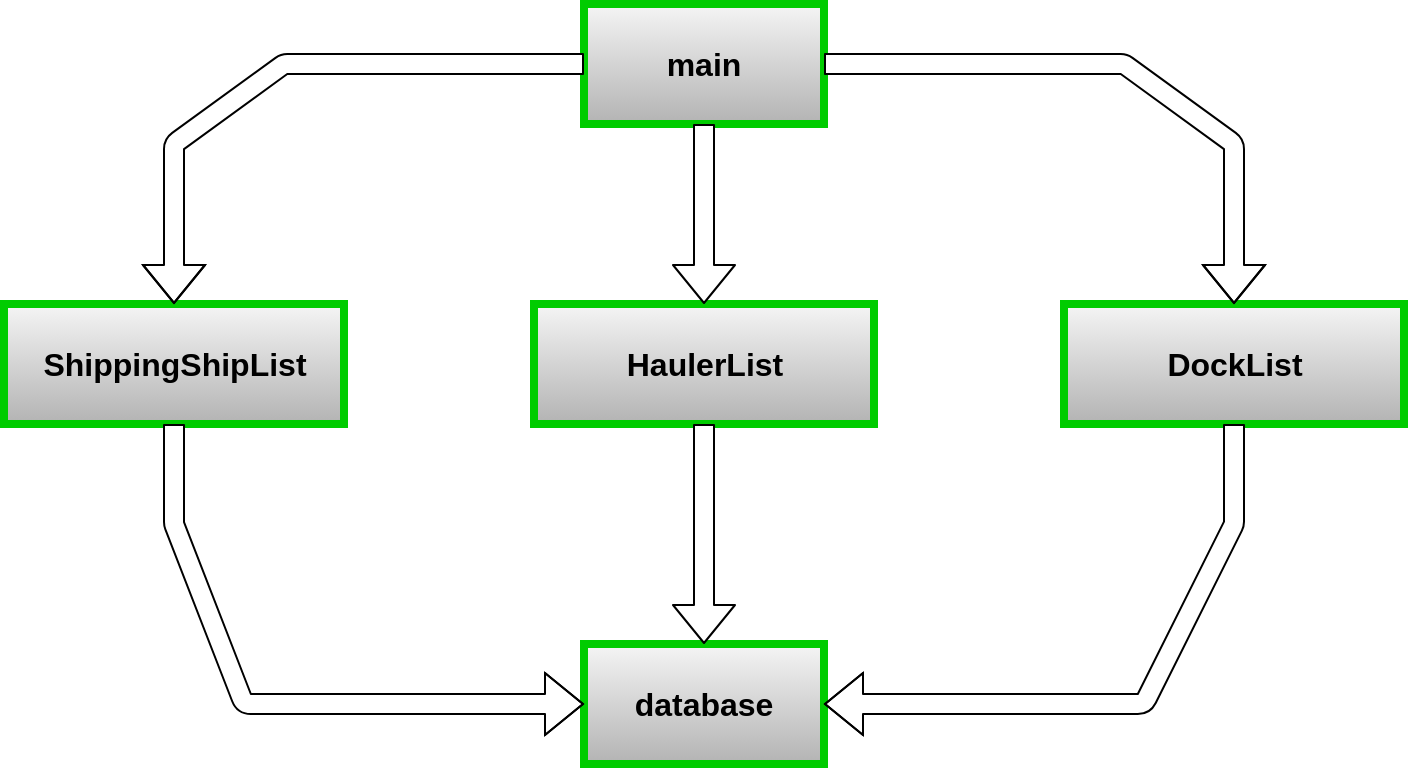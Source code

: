 <mxfile>
    <diagram id="AZx40asFmQuckyMl9bsK" name="Page-1">
        <mxGraphModel dx="1451" dy="779" grid="1" gridSize="10" guides="1" tooltips="1" connect="1" arrows="1" fold="1" page="1" pageScale="1" pageWidth="850" pageHeight="1100" math="0" shadow="0">
            <root>
                <mxCell id="0"/>
                <mxCell id="1" parent="0"/>
                <mxCell id="5" value="" style="group" parent="1" vertex="1" connectable="0">
                    <mxGeometry x="350" y="120" width="120" height="60" as="geometry"/>
                </mxCell>
                <mxCell id="2" value="" style="whiteSpace=wrap;html=1;fillColor=#f5f5f5;strokeColor=#00CC00;gradientColor=#b3b3b3;strokeWidth=4;perimeterSpacing=0;fontStyle=1;fontColor=#000000;" parent="5" vertex="1">
                    <mxGeometry width="120" height="60" as="geometry"/>
                </mxCell>
                <mxCell id="4" value="main" style="text;strokeColor=none;align=center;fillColor=none;html=1;verticalAlign=middle;whiteSpace=wrap;rounded=0;strokeWidth=4;fontColor=#000000;fontSize=16;fontStyle=1" parent="5" vertex="1">
                    <mxGeometry x="30" y="15" width="60" height="30" as="geometry"/>
                </mxCell>
                <mxCell id="6" value="" style="group" parent="1" vertex="1" connectable="0">
                    <mxGeometry x="350" y="440" width="120" height="60" as="geometry"/>
                </mxCell>
                <mxCell id="7" value="" style="whiteSpace=wrap;html=1;fillColor=#f5f5f5;strokeColor=#00CC00;gradientColor=#b3b3b3;strokeWidth=4;perimeterSpacing=0;fontStyle=1;fontColor=#000000;" parent="6" vertex="1">
                    <mxGeometry width="120" height="60" as="geometry"/>
                </mxCell>
                <mxCell id="8" value="database" style="text;strokeColor=none;align=center;fillColor=none;html=1;verticalAlign=middle;whiteSpace=wrap;rounded=0;strokeWidth=4;fontColor=#000000;fontSize=16;fontStyle=1" parent="6" vertex="1">
                    <mxGeometry x="30" y="15" width="60" height="30" as="geometry"/>
                </mxCell>
                <mxCell id="10" value="" style="group" parent="1" vertex="1" connectable="0">
                    <mxGeometry x="60" y="270" width="170" height="60" as="geometry"/>
                </mxCell>
                <mxCell id="11" value="" style="whiteSpace=wrap;html=1;fillColor=#f5f5f5;strokeColor=#00CC00;gradientColor=#b3b3b3;strokeWidth=4;perimeterSpacing=0;fontStyle=1;fontColor=#000000;" parent="10" vertex="1">
                    <mxGeometry width="170" height="60" as="geometry"/>
                </mxCell>
                <mxCell id="12" value="ShippingShipList" style="text;strokeColor=none;align=center;fillColor=none;html=1;verticalAlign=middle;whiteSpace=wrap;rounded=0;strokeWidth=4;fontColor=#000000;fontSize=16;fontStyle=1" parent="10" vertex="1">
                    <mxGeometry x="42.5" y="15" width="85" height="30" as="geometry"/>
                </mxCell>
                <mxCell id="18" value="" style="edgeStyle=none;orthogonalLoop=1;jettySize=auto;html=1;fontSize=16;fontColor=#000000;shape=flexArrow;curved=1;exitX=0;exitY=0.5;exitDx=0;exitDy=0;entryX=0.5;entryY=0;entryDx=0;entryDy=0;fillColor=#FFFFFF;strokeWidth=1;startSize=6;" parent="1" source="2" target="11" edge="1">
                    <mxGeometry width="80" relative="1" as="geometry">
                        <mxPoint x="430" y="230" as="sourcePoint"/>
                        <mxPoint x="250" y="240" as="targetPoint"/>
                        <Array as="points">
                            <mxPoint x="290" y="150"/>
                            <mxPoint x="200" y="150"/>
                            <mxPoint x="145" y="190"/>
                        </Array>
                    </mxGeometry>
                </mxCell>
                <mxCell id="22" value="" style="group" parent="1" vertex="1" connectable="0">
                    <mxGeometry x="325" y="270" width="170" height="60" as="geometry"/>
                </mxCell>
                <mxCell id="23" value="" style="whiteSpace=wrap;html=1;fillColor=#f5f5f5;strokeColor=#00CC00;gradientColor=#b3b3b3;strokeWidth=4;perimeterSpacing=0;fontStyle=1;fontColor=#000000;" parent="22" vertex="1">
                    <mxGeometry width="170" height="60" as="geometry"/>
                </mxCell>
                <mxCell id="24" value="HaulerList" style="text;strokeColor=none;align=center;fillColor=none;html=1;verticalAlign=middle;whiteSpace=wrap;rounded=0;strokeWidth=4;fontColor=#000000;fontSize=16;fontStyle=1" parent="22" vertex="1">
                    <mxGeometry x="42.5" y="15" width="85" height="30" as="geometry"/>
                </mxCell>
                <mxCell id="26" value="" style="group" parent="1" vertex="1" connectable="0">
                    <mxGeometry x="590" y="270" width="170" height="60" as="geometry"/>
                </mxCell>
                <mxCell id="27" value="" style="whiteSpace=wrap;html=1;fillColor=#f5f5f5;strokeColor=#00CC00;gradientColor=#b3b3b3;strokeWidth=4;perimeterSpacing=0;fontStyle=1;fontColor=#000000;" parent="26" vertex="1">
                    <mxGeometry width="170" height="60" as="geometry"/>
                </mxCell>
                <mxCell id="28" value="DockList" style="text;strokeColor=none;align=center;fillColor=none;html=1;verticalAlign=middle;whiteSpace=wrap;rounded=0;strokeWidth=4;fontColor=#000000;fontSize=16;fontStyle=1" parent="26" vertex="1">
                    <mxGeometry x="42.5" y="15" width="85" height="30" as="geometry"/>
                </mxCell>
                <mxCell id="30" value="" style="edgeStyle=none;orthogonalLoop=1;jettySize=auto;html=1;strokeWidth=1;fontSize=16;fontColor=#000000;startSize=6;fillColor=#FFFFFF;shape=flexArrow;curved=1;exitX=0.5;exitY=1;exitDx=0;exitDy=0;entryX=0.5;entryY=0;entryDx=0;entryDy=0;" parent="1" source="2" target="23" edge="1">
                    <mxGeometry width="80" relative="1" as="geometry">
                        <mxPoint x="430" y="230" as="sourcePoint"/>
                        <mxPoint x="510" y="230" as="targetPoint"/>
                        <Array as="points"/>
                    </mxGeometry>
                </mxCell>
                <mxCell id="31" value="" style="edgeStyle=none;orthogonalLoop=1;jettySize=auto;html=1;strokeWidth=1;fontSize=16;fontColor=#000000;startSize=6;fillColor=#FFFFFF;shape=flexArrow;curved=1;exitX=1;exitY=0.5;exitDx=0;exitDy=0;entryX=0.5;entryY=0;entryDx=0;entryDy=0;" parent="1" source="2" target="27" edge="1">
                    <mxGeometry width="80" relative="1" as="geometry">
                        <mxPoint x="430" y="230" as="sourcePoint"/>
                        <mxPoint x="510" y="230" as="targetPoint"/>
                        <Array as="points">
                            <mxPoint x="620" y="150"/>
                            <mxPoint x="675" y="190"/>
                        </Array>
                    </mxGeometry>
                </mxCell>
                <mxCell id="32" value="" style="edgeStyle=none;orthogonalLoop=1;jettySize=auto;html=1;strokeWidth=1;fontSize=16;fontColor=#000000;startSize=6;fillColor=#FFFFFF;shape=flexArrow;curved=1;exitX=0.5;exitY=1;exitDx=0;exitDy=0;entryX=0;entryY=0.5;entryDx=0;entryDy=0;" parent="1" source="11" target="7" edge="1">
                    <mxGeometry width="80" relative="1" as="geometry">
                        <mxPoint x="430" y="330" as="sourcePoint"/>
                        <mxPoint x="510" y="330" as="targetPoint"/>
                        <Array as="points">
                            <mxPoint x="145" y="380"/>
                            <mxPoint x="180" y="470"/>
                        </Array>
                    </mxGeometry>
                </mxCell>
                <mxCell id="34" value="" style="edgeStyle=none;orthogonalLoop=1;jettySize=auto;html=1;strokeWidth=1;fontSize=16;fontColor=#000000;startSize=6;fillColor=#FFFFFF;shape=flexArrow;curved=1;entryX=0.5;entryY=0;entryDx=0;entryDy=0;exitX=0.5;exitY=1;exitDx=0;exitDy=0;" parent="1" source="23" target="7" edge="1">
                    <mxGeometry width="80" relative="1" as="geometry">
                        <mxPoint x="520" y="330" as="sourcePoint"/>
                        <mxPoint x="510" y="330" as="targetPoint"/>
                        <Array as="points"/>
                    </mxGeometry>
                </mxCell>
                <mxCell id="35" value="" style="edgeStyle=none;orthogonalLoop=1;jettySize=auto;html=1;strokeWidth=1;fontSize=16;fontColor=#000000;startSize=6;fillColor=#FFFFFF;shape=flexArrow;curved=1;exitX=0.5;exitY=1;exitDx=0;exitDy=0;entryX=1;entryY=0.5;entryDx=0;entryDy=0;" parent="1" source="27" target="7" edge="1">
                    <mxGeometry width="80" relative="1" as="geometry">
                        <mxPoint x="430" y="330" as="sourcePoint"/>
                        <mxPoint x="510" y="330" as="targetPoint"/>
                        <Array as="points">
                            <mxPoint x="675" y="380"/>
                            <mxPoint x="630" y="470"/>
                        </Array>
                    </mxGeometry>
                </mxCell>
            </root>
        </mxGraphModel>
    </diagram>
</mxfile>